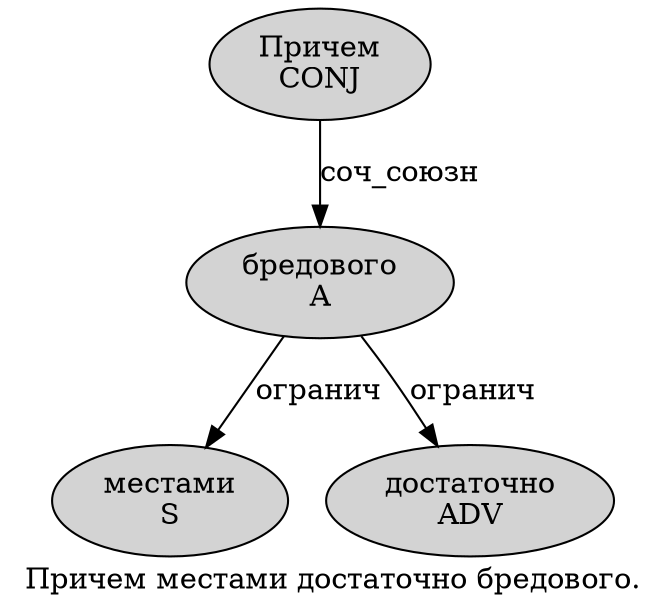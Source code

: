 digraph SENTENCE_3484 {
	graph [label="Причем местами достаточно бредового."]
	node [style=filled]
		0 [label="Причем
CONJ" color="" fillcolor=lightgray penwidth=1 shape=ellipse]
		1 [label="местами
S" color="" fillcolor=lightgray penwidth=1 shape=ellipse]
		2 [label="достаточно
ADV" color="" fillcolor=lightgray penwidth=1 shape=ellipse]
		3 [label="бредового
A" color="" fillcolor=lightgray penwidth=1 shape=ellipse]
			0 -> 3 [label="соч_союзн"]
			3 -> 1 [label="огранич"]
			3 -> 2 [label="огранич"]
}
